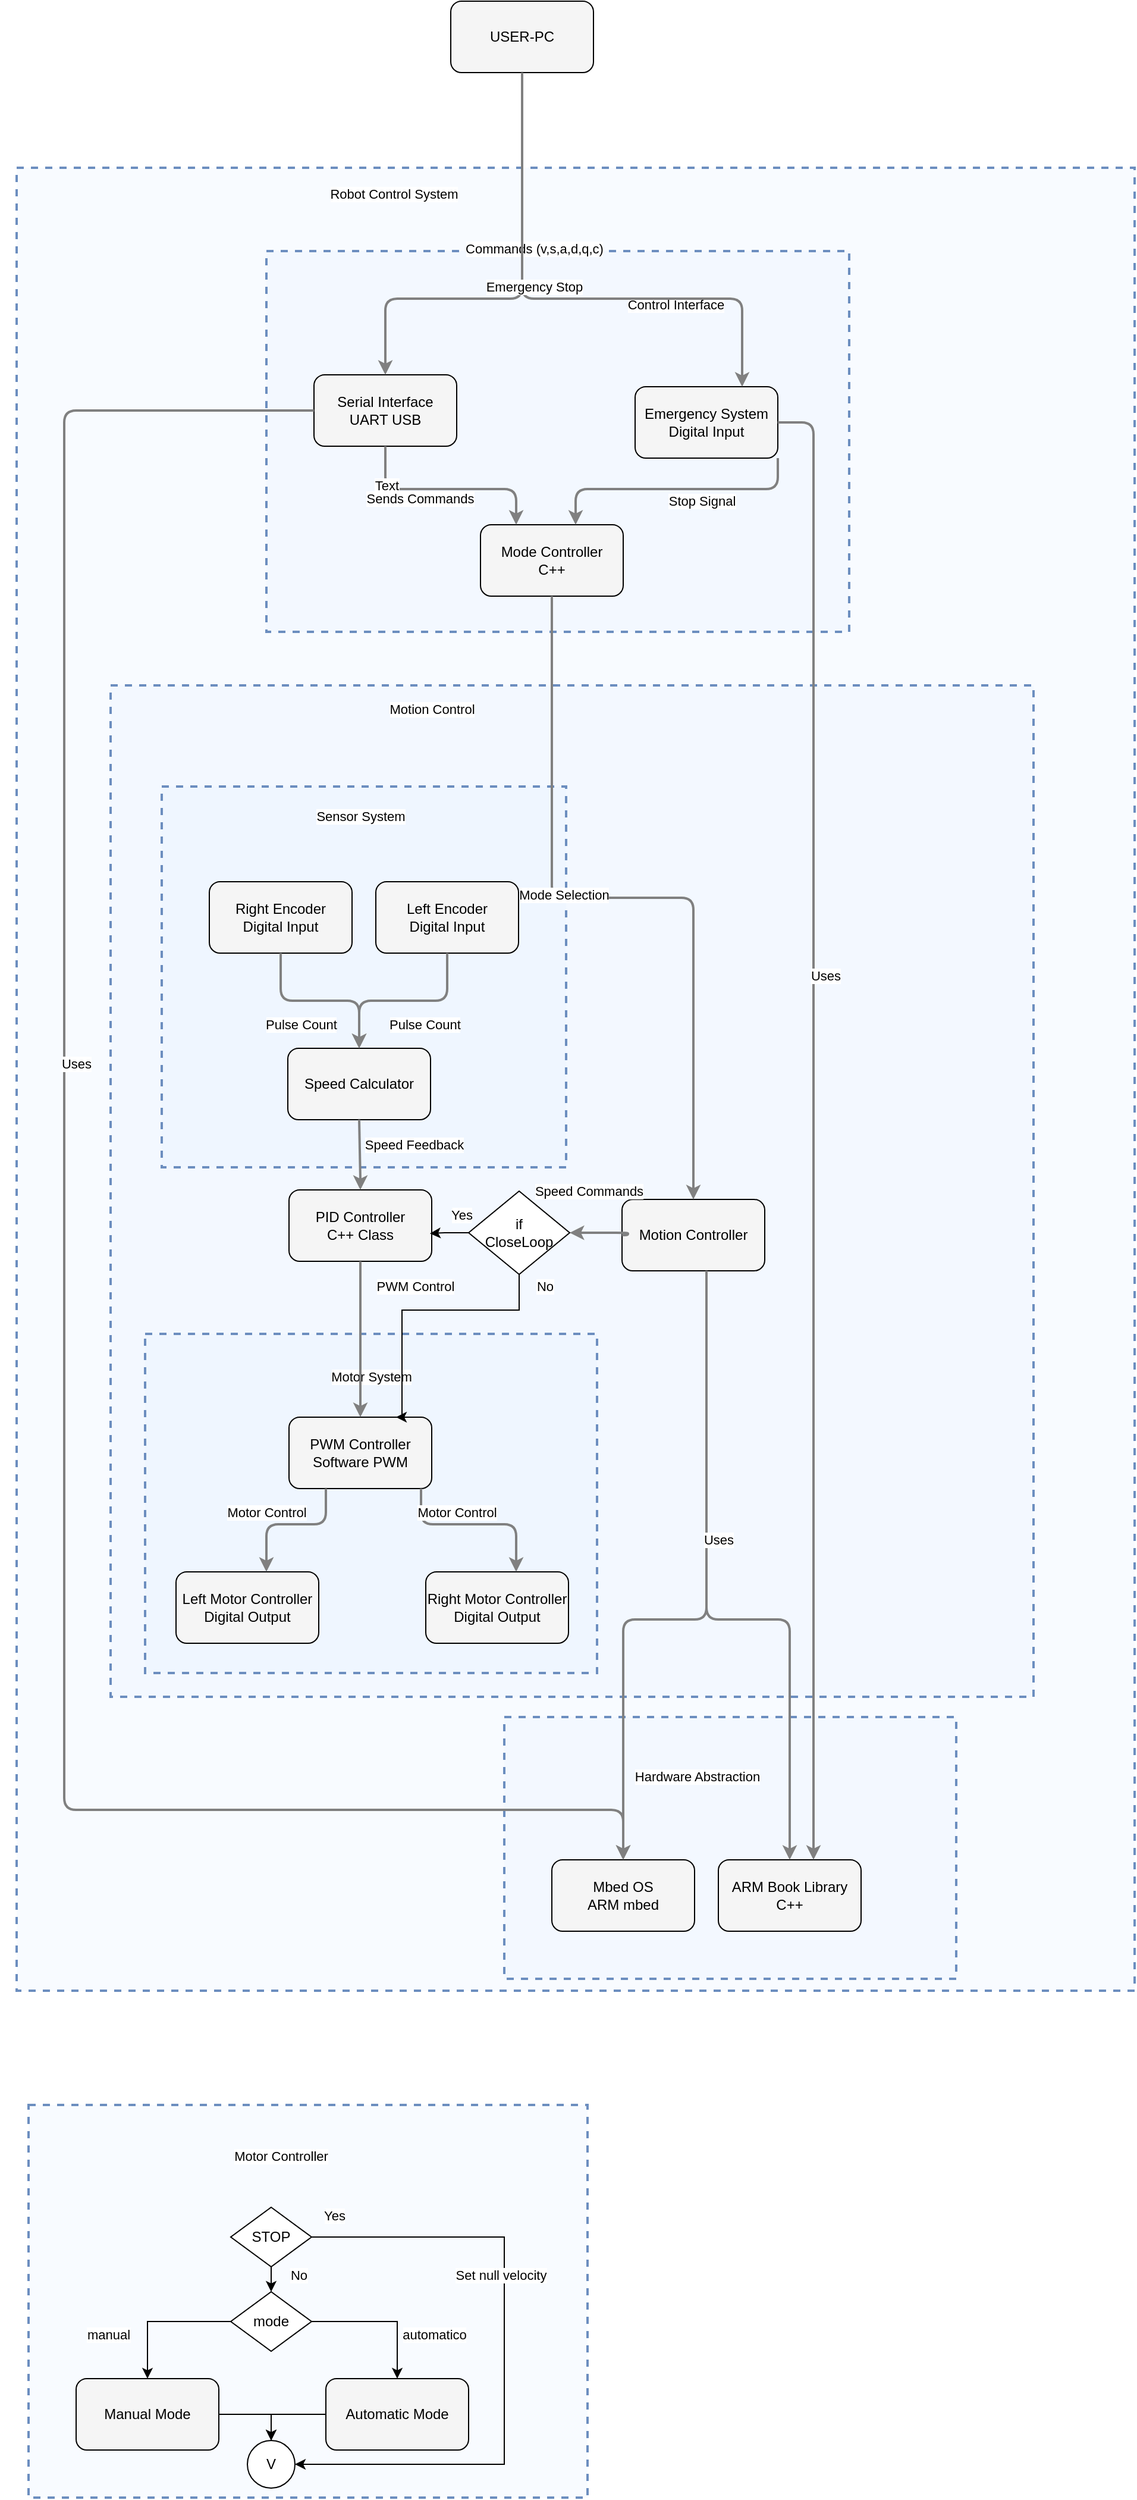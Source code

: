 <mxfile version="26.2.5">
  <diagram id="codeviz-diagram" name="System Diagram">
    <mxGraphModel dx="1924" dy="996" grid="1" gridSize="10" guides="1" tooltips="1" connect="1" arrows="1" fold="1" page="1" pageScale="1" pageWidth="1169" pageHeight="827" math="0" shadow="0">
      <root>
        <mxCell id="0" />
        <mxCell id="1" parent="0" />
        <mxCell id="subGraph5" value="" style="html=1;whiteSpace=wrap;container=1;fillColor=#dae8fc;strokeColor=#6c8ebf;dashed=1;fillOpacity=20;strokeWidth=2;containerType=none;recursiveResize=0;movable=1;resizable=1;autosize=0;dropTarget=0" parent="1" vertex="1">
          <mxGeometry x="100" y="200" width="940" height="1532" as="geometry" />
        </mxCell>
        <mxCell id="subGraph4" value="" style="html=1;whiteSpace=wrap;container=1;fillColor=#dae8fc;strokeColor=#6c8ebf;dashed=1;fillOpacity=20;strokeWidth=2;containerType=none;recursiveResize=0;movable=1;resizable=1;autosize=0;dropTarget=0" parent="subGraph5" vertex="1">
          <mxGeometry x="410" y="1302" width="380" height="220" as="geometry" />
        </mxCell>
        <mxCell id="MbedOS" value="Mbed OS&lt;br&gt;ARM mbed" style="rounded=1;whiteSpace=wrap;html=1;fillColor=#f5f5f5" parent="subGraph4" vertex="1">
          <mxGeometry x="40" y="120" width="120" height="60" as="geometry" />
        </mxCell>
        <mxCell id="ArmBookLib" value="ARM Book Library&lt;br&gt;C++" style="rounded=1;whiteSpace=wrap;html=1;fillColor=#f5f5f5" parent="subGraph4" vertex="1">
          <mxGeometry x="180" y="120" width="120" height="60" as="geometry" />
        </mxCell>
        <mxCell id="subGraph4_label" value="Hardware Abstraction" style="edgeLabel;html=1;align=center;verticalAlign=middle;resizable=0;labelBackgroundColor=white;spacing=5" parent="subGraph5" vertex="1">
          <mxGeometry x="420" y="1340" width="304" height="24" as="geometry" />
        </mxCell>
        <mxCell id="subGraph3" value="" style="html=1;whiteSpace=wrap;container=1;fillColor=#dae8fc;strokeColor=#6c8ebf;dashed=1;fillOpacity=20;strokeWidth=2;containerType=none;recursiveResize=0;movable=1;resizable=1;autosize=0;dropTarget=0" parent="subGraph5" vertex="1">
          <mxGeometry x="79" y="435" width="776" height="850" as="geometry" />
        </mxCell>
        <mxCell id="subGraph2" value="" style="html=1;whiteSpace=wrap;container=1;fillColor=#dae8fc;strokeColor=#6c8ebf;dashed=1;fillOpacity=20;strokeWidth=2;containerType=none;recursiveResize=0;movable=1;resizable=1;autosize=0;dropTarget=0" parent="subGraph3" vertex="1">
          <mxGeometry x="43" y="85" width="340" height="320" as="geometry" />
        </mxCell>
        <mxCell id="LeftEncoder" value="Left Encoder&lt;br&gt;Digital Input" style="rounded=1;whiteSpace=wrap;html=1;fillColor=#f5f5f5" parent="subGraph2" vertex="1">
          <mxGeometry x="180" y="80" width="120" height="60" as="geometry" />
        </mxCell>
        <mxCell id="RightEncoder" value="Right Encoder&lt;br&gt;Digital Input" style="rounded=1;whiteSpace=wrap;html=1;fillColor=#f5f5f5" parent="subGraph2" vertex="1">
          <mxGeometry x="40" y="80" width="120" height="60" as="geometry" />
        </mxCell>
        <mxCell id="SpeedCalculator" value="Speed Calculator" style="rounded=1;whiteSpace=wrap;html=1;fillColor=#f5f5f5" parent="subGraph2" vertex="1">
          <mxGeometry x="106" y="220" width="120" height="60" as="geometry" />
        </mxCell>
        <mxCell id="subGraph2_label" value="Sensor System" style="edgeLabel;html=1;align=center;verticalAlign=middle;resizable=0;labelBackgroundColor=white;spacing=5" parent="subGraph3" vertex="1">
          <mxGeometry x="58" y="98" width="304" height="24" as="geometry" />
        </mxCell>
        <mxCell id="subGraph1" value="" style="html=1;whiteSpace=wrap;container=1;fillColor=#dae8fc;strokeColor=#6c8ebf;dashed=1;fillOpacity=20;strokeWidth=2;containerType=none;recursiveResize=0;movable=1;resizable=1;autosize=0;dropTarget=0" parent="subGraph3" vertex="1">
          <mxGeometry x="29" y="545" width="380" height="285" as="geometry" />
        </mxCell>
        <mxCell id="LeftMotor" value="Left Motor Controller&lt;br&gt;Digital Output" style="rounded=1;whiteSpace=wrap;html=1;fillColor=#f5f5f5" parent="subGraph1" vertex="1">
          <mxGeometry x="26" y="200" width="120" height="60" as="geometry" />
        </mxCell>
        <mxCell id="RightMotor" value="Right Motor Controller&lt;br&gt;Digital Output" style="rounded=1;whiteSpace=wrap;html=1;fillColor=#f5f5f5" parent="subGraph1" vertex="1">
          <mxGeometry x="236" y="200" width="120" height="60" as="geometry" />
        </mxCell>
        <mxCell id="PWMController" value="PWM Controller&lt;br&gt;Software PWM" style="rounded=1;whiteSpace=wrap;html=1;fillColor=#f5f5f5" parent="subGraph1" vertex="1">
          <mxGeometry x="121" y="70" width="120" height="60" as="geometry" />
        </mxCell>
        <mxCell id="subGraph1_label" value="Motor System" style="edgeLabel;html=1;align=center;verticalAlign=middle;resizable=0;labelBackgroundColor=white;spacing=5" parent="subGraph3" vertex="1">
          <mxGeometry x="67" y="569" width="304" height="24" as="geometry" />
        </mxCell>
        <mxCell id="MotionController" value="Motion Controller" style="rounded=1;whiteSpace=wrap;html=1;fillColor=#f5f5f5" parent="subGraph3" vertex="1">
          <mxGeometry x="430" y="432" width="120" height="60" as="geometry" />
        </mxCell>
        <mxCell id="PIDController" value="PID Controller&lt;br&gt;C++ Class" style="rounded=1;whiteSpace=wrap;html=1;fillColor=#f5f5f5" parent="subGraph3" vertex="1">
          <mxGeometry x="150" y="424" width="120" height="60" as="geometry" />
        </mxCell>
        <mxCell id="subGraph3_label" value="Motion Control" style="edgeLabel;html=1;align=center;verticalAlign=middle;resizable=0;labelBackgroundColor=white;spacing=5" parent="subGraph5" vertex="1">
          <mxGeometry x="92" y="443" width="514" height="24" as="geometry" />
        </mxCell>
        <mxCell id="subGraph0" value="" style="html=1;whiteSpace=wrap;container=1;fillColor=#dae8fc;strokeColor=#6c8ebf;dashed=1;fillOpacity=20;strokeWidth=2;containerType=none;recursiveResize=0;movable=1;resizable=1;autosize=0;dropTarget=0" parent="subGraph5" vertex="1">
          <mxGeometry x="210" y="70" width="490" height="320" as="geometry" />
        </mxCell>
        <mxCell id="SerialInterface" value="Serial Interface&lt;br&gt;UART USB" style="rounded=1;whiteSpace=wrap;html=1;fillColor=#f5f5f5" parent="subGraph0" vertex="1">
          <mxGeometry x="40" y="104" width="120" height="60" as="geometry" />
        </mxCell>
        <mxCell id="ModeController" value="Mode Controller&lt;br&gt;C++" style="rounded=1;whiteSpace=wrap;html=1;fillColor=#f5f5f5" parent="subGraph0" vertex="1">
          <mxGeometry x="180" y="230" width="120" height="60" as="geometry" />
        </mxCell>
        <mxCell id="EmergencySystem" value="Emergency System&lt;br&gt;Digital Input" style="rounded=1;whiteSpace=wrap;html=1;fillColor=#f5f5f5" parent="subGraph0" vertex="1">
          <mxGeometry x="310" y="114" width="120" height="60" as="geometry" />
        </mxCell>
        <mxCell id="edge-L_SerialInterface_ModeController_2" style="edgeStyle=orthogonalEdgeStyle;rounded=1;orthogonalLoop=1;jettySize=auto;html=1;strokeColor=#808080;strokeWidth=2;jumpStyle=arc;jumpSize=10;spacing=15;labelBackgroundColor=white;labelBorderColor=none;entryX=0.25;entryY=0;entryDx=0;entryDy=0;" parent="subGraph0" source="SerialInterface" target="ModeController" edge="1">
          <mxGeometry relative="1" as="geometry">
            <Array as="points">
              <mxPoint x="100" y="200" />
              <mxPoint x="210" y="200" />
            </Array>
          </mxGeometry>
        </mxCell>
        <mxCell id="edge-L_SerialInterface_ModeController_2_label" value="Sends Commands" style="edgeLabel;html=1;align=center;verticalAlign=middle;resizable=0;points=[];" parent="edge-L_SerialInterface_ModeController_2" vertex="1" connectable="0">
          <mxGeometry x="-0.2" y="10" relative="1" as="geometry">
            <mxPoint x="-6" y="18" as="offset" />
          </mxGeometry>
        </mxCell>
        <mxCell id="_5bYIwwDhXVJAPGPrK21-2" value="Text" style="edgeLabel;html=1;align=center;verticalAlign=middle;resizable=0;points=[];" vertex="1" connectable="0" parent="edge-L_SerialInterface_ModeController_2">
          <mxGeometry x="-0.628" y="1" relative="1" as="geometry">
            <mxPoint as="offset" />
          </mxGeometry>
        </mxCell>
        <mxCell id="subGraph0_label" value="Control Interface" style="edgeLabel;html=1;align=center;verticalAlign=middle;resizable=0;labelBackgroundColor=white;spacing=5" parent="subGraph5" vertex="1">
          <mxGeometry x="402" y="103" width="304" height="24" as="geometry" />
        </mxCell>
        <mxCell id="subGraph5_label" value="Robot Control System" style="edgeLabel;html=1;align=center;verticalAlign=middle;resizable=0;labelBackgroundColor=white;spacing=5" parent="1" vertex="1">
          <mxGeometry x="86" y="210" width="662" height="24" as="geometry" />
        </mxCell>
        <mxCell id="User" value="USER-PC" style="rounded=1;whiteSpace=wrap;html=1;fillColor=#f5f5f5" parent="1" vertex="1">
          <mxGeometry x="465" y="60" width="120" height="60" as="geometry" />
        </mxCell>
        <mxCell id="edge-L_User_SerialInterface_0" style="edgeStyle=orthogonalEdgeStyle;rounded=1;orthogonalLoop=1;jettySize=auto;html=1;strokeColor=#808080;strokeWidth=2;jumpStyle=arc;jumpSize=10;spacing=15;labelBackgroundColor=white;labelBorderColor=none" parent="1" source="User" target="SerialInterface" edge="1">
          <mxGeometry relative="1" as="geometry">
            <Array as="points">
              <mxPoint x="525" y="310" />
              <mxPoint x="410" y="310" />
            </Array>
          </mxGeometry>
        </mxCell>
        <mxCell id="edge-L_User_SerialInterface_0_label" value="Commands (v,s,a,d,q,c)" style="edgeLabel;html=1;align=center;verticalAlign=middle;resizable=0;points=[];" parent="edge-L_User_SerialInterface_0" vertex="1" connectable="0">
          <mxGeometry x="-0.2" y="10" relative="1" as="geometry">
            <mxPoint as="offset" />
          </mxGeometry>
        </mxCell>
        <mxCell id="edge-L_User_EmergencySystem_1" style="edgeStyle=orthogonalEdgeStyle;rounded=1;orthogonalLoop=1;jettySize=auto;html=1;strokeColor=#808080;strokeWidth=2;jumpStyle=arc;jumpSize=10;spacing=15;labelBackgroundColor=white;labelBorderColor=none" parent="1" source="User" target="EmergencySystem" edge="1">
          <mxGeometry relative="1" as="geometry">
            <Array as="points">
              <mxPoint x="525" y="310" />
              <mxPoint x="710" y="310" />
            </Array>
          </mxGeometry>
        </mxCell>
        <mxCell id="edge-L_User_EmergencySystem_1_label" value="Emergency Stop" style="edgeLabel;html=1;align=center;verticalAlign=middle;resizable=0;points=[];" parent="edge-L_User_EmergencySystem_1" vertex="1" connectable="0">
          <mxGeometry x="-0.2" y="10" relative="1" as="geometry">
            <mxPoint as="offset" />
          </mxGeometry>
        </mxCell>
        <mxCell id="edge-L_EmergencySystem_ModeController_3" style="edgeStyle=orthogonalEdgeStyle;rounded=1;orthogonalLoop=1;jettySize=auto;html=1;strokeColor=#808080;strokeWidth=2;jumpStyle=arc;jumpSize=10;spacing=15;labelBackgroundColor=white;labelBorderColor=none" parent="1" source="EmergencySystem" target="ModeController" edge="1">
          <mxGeometry relative="1" as="geometry">
            <Array as="points">
              <mxPoint x="740" y="470" />
              <mxPoint x="570" y="470" />
            </Array>
          </mxGeometry>
        </mxCell>
        <mxCell id="edge-L_EmergencySystem_ModeController_3_label" value="Stop Signal" style="edgeLabel;html=1;align=center;verticalAlign=middle;resizable=0;points=[];" parent="edge-L_EmergencySystem_ModeController_3" vertex="1" connectable="0">
          <mxGeometry x="-0.2" y="10" relative="1" as="geometry">
            <mxPoint as="offset" />
          </mxGeometry>
        </mxCell>
        <mxCell id="edge-L_ModeController_MotionController_4" style="edgeStyle=orthogonalEdgeStyle;rounded=1;orthogonalLoop=1;jettySize=auto;html=1;strokeColor=#808080;strokeWidth=2;jumpStyle=arc;jumpSize=10;spacing=15;labelBackgroundColor=white;labelBorderColor=none" parent="1" source="ModeController" target="MotionController" edge="1">
          <mxGeometry relative="1" as="geometry" />
        </mxCell>
        <mxCell id="edge-L_ModeController_MotionController_4_label" value="Mode Selection" style="edgeLabel;html=1;align=center;verticalAlign=middle;resizable=0;points=[];" parent="edge-L_ModeController_MotionController_4" vertex="1" connectable="0">
          <mxGeometry x="-0.2" y="10" relative="1" as="geometry">
            <mxPoint as="offset" />
          </mxGeometry>
        </mxCell>
        <mxCell id="edge-L_MotionController_PIDController_5" style="edgeStyle=orthogonalEdgeStyle;rounded=1;orthogonalLoop=1;jettySize=auto;html=1;strokeColor=#808080;strokeWidth=2;jumpStyle=arc;jumpSize=10;spacing=15;labelBackgroundColor=white;labelBorderColor=none;entryX=1;entryY=0.5;entryDx=0;entryDy=0;exitX=0;exitY=0.5;exitDx=0;exitDy=0;" parent="1" source="MotionController" target="_5bYIwwDhXVJAPGPrK21-4" edge="1">
          <mxGeometry relative="1" as="geometry">
            <Array as="points">
              <mxPoint x="614" y="1095" />
            </Array>
          </mxGeometry>
        </mxCell>
        <mxCell id="edge-L_MotionController_PIDController_5_label" value="Speed Commands" style="edgeLabel;html=1;align=center;verticalAlign=middle;resizable=0;points=[];" parent="edge-L_MotionController_PIDController_5" vertex="1" connectable="0">
          <mxGeometry x="-0.2" y="10" relative="1" as="geometry">
            <mxPoint x="-18" y="-45" as="offset" />
          </mxGeometry>
        </mxCell>
        <mxCell id="_5bYIwwDhXVJAPGPrK21-6" value="Yes" style="edgeLabel;html=1;align=center;verticalAlign=middle;resizable=0;points=[];" vertex="1" connectable="0" parent="edge-L_MotionController_PIDController_5">
          <mxGeometry x="-0.2" y="10" relative="1" as="geometry">
            <mxPoint x="-125" y="-25" as="offset" />
          </mxGeometry>
        </mxCell>
        <mxCell id="_5bYIwwDhXVJAPGPrK21-8" value="No" style="edgeLabel;html=1;align=center;verticalAlign=middle;resizable=0;points=[];" vertex="1" connectable="0" parent="edge-L_MotionController_PIDController_5">
          <mxGeometry x="-0.2" y="10" relative="1" as="geometry">
            <mxPoint x="-55" y="35" as="offset" />
          </mxGeometry>
        </mxCell>
        <mxCell id="edge-L_PIDController_PWMController_6" style="edgeStyle=orthogonalEdgeStyle;rounded=1;orthogonalLoop=1;jettySize=auto;html=1;strokeColor=#808080;strokeWidth=2;jumpStyle=arc;jumpSize=10;spacing=15;labelBackgroundColor=white;labelBorderColor=none" parent="1" source="PIDController" target="PWMController" edge="1">
          <mxGeometry relative="1" as="geometry" />
        </mxCell>
        <mxCell id="edge-L_PIDController_PWMController_6_label" value="PWM Control" style="edgeLabel;html=1;align=center;verticalAlign=middle;resizable=0;points=[];" parent="edge-L_PIDController_PWMController_6" vertex="1" connectable="0">
          <mxGeometry x="-0.2" y="10" relative="1" as="geometry">
            <mxPoint x="36" y="-32" as="offset" />
          </mxGeometry>
        </mxCell>
        <mxCell id="edge-L_PWMController_LeftMotor_7" style="edgeStyle=orthogonalEdgeStyle;rounded=1;orthogonalLoop=1;jettySize=auto;html=1;strokeColor=#808080;strokeWidth=2;jumpStyle=arc;jumpSize=10;spacing=15;labelBackgroundColor=white;labelBorderColor=none" parent="1" target="LeftMotor" edge="1">
          <mxGeometry relative="1" as="geometry">
            <mxPoint x="360" y="1310" as="sourcePoint" />
            <Array as="points">
              <mxPoint x="360" y="1340" />
              <mxPoint x="310" y="1340" />
            </Array>
          </mxGeometry>
        </mxCell>
        <mxCell id="edge-L_PWMController_LeftMotor_7_label" value="Motor Control" style="edgeLabel;html=1;align=center;verticalAlign=middle;resizable=0;points=[];" parent="edge-L_PWMController_LeftMotor_7" vertex="1" connectable="0">
          <mxGeometry x="-0.2" y="10" relative="1" as="geometry">
            <mxPoint x="-32" y="-20" as="offset" />
          </mxGeometry>
        </mxCell>
        <mxCell id="edge-L_PWMController_RightMotor_8" style="edgeStyle=orthogonalEdgeStyle;rounded=1;orthogonalLoop=1;jettySize=auto;html=1;strokeColor=#808080;strokeWidth=2;jumpStyle=arc;jumpSize=10;spacing=15;labelBackgroundColor=white;labelBorderColor=none" parent="1" source="PWMController" target="RightMotor" edge="1">
          <mxGeometry relative="1" as="geometry">
            <Array as="points">
              <mxPoint x="440" y="1340" />
              <mxPoint x="520" y="1340" />
            </Array>
          </mxGeometry>
        </mxCell>
        <mxCell id="edge-L_PWMController_RightMotor_8_label" value="Motor Control" style="edgeLabel;html=1;align=center;verticalAlign=middle;resizable=0;points=[];" parent="edge-L_PWMController_RightMotor_8" vertex="1" connectable="0">
          <mxGeometry x="-0.2" y="10" relative="1" as="geometry">
            <mxPoint as="offset" />
          </mxGeometry>
        </mxCell>
        <mxCell id="edge-L_LeftEncoder_SpeedCalculator_9" style="edgeStyle=orthogonalEdgeStyle;rounded=1;orthogonalLoop=1;jettySize=auto;html=1;strokeColor=#808080;strokeWidth=2;jumpStyle=arc;jumpSize=10;spacing=15;labelBackgroundColor=white;labelBorderColor=none" parent="1" source="LeftEncoder" target="SpeedCalculator" edge="1">
          <mxGeometry relative="1" as="geometry" />
        </mxCell>
        <mxCell id="edge-L_LeftEncoder_SpeedCalculator_9_label" value="Pulse Count" style="edgeLabel;html=1;align=center;verticalAlign=middle;resizable=0;points=[];" parent="edge-L_LeftEncoder_SpeedCalculator_9" vertex="1" connectable="0">
          <mxGeometry x="-0.2" y="10" relative="1" as="geometry">
            <mxPoint x="2" y="10" as="offset" />
          </mxGeometry>
        </mxCell>
        <mxCell id="edge-L_RightEncoder_SpeedCalculator_10" style="edgeStyle=orthogonalEdgeStyle;rounded=1;orthogonalLoop=1;jettySize=auto;html=1;strokeColor=#808080;strokeWidth=2;jumpStyle=arc;jumpSize=10;spacing=15;labelBackgroundColor=white;labelBorderColor=none" parent="1" source="RightEncoder" target="SpeedCalculator" edge="1">
          <mxGeometry relative="1" as="geometry" />
        </mxCell>
        <mxCell id="edge-L_RightEncoder_SpeedCalculator_10_label" value="Pulse Count" style="edgeLabel;html=1;align=center;verticalAlign=middle;resizable=0;points=[];" parent="edge-L_RightEncoder_SpeedCalculator_10" vertex="1" connectable="0">
          <mxGeometry x="-0.2" y="10" relative="1" as="geometry">
            <mxPoint x="-2" y="30" as="offset" />
          </mxGeometry>
        </mxCell>
        <mxCell id="edge-L_SpeedCalculator_PIDController_11" style="edgeStyle=orthogonalEdgeStyle;rounded=1;orthogonalLoop=1;jettySize=auto;html=1;strokeColor=#808080;strokeWidth=2;jumpStyle=arc;jumpSize=10;spacing=15;labelBackgroundColor=white;labelBorderColor=none" parent="1" source="SpeedCalculator" target="PIDController" edge="1">
          <mxGeometry relative="1" as="geometry" />
        </mxCell>
        <mxCell id="edge-L_SpeedCalculator_PIDController_11_label" value="Speed Feedback" style="edgeLabel;html=1;align=center;verticalAlign=middle;resizable=0;points=[];" parent="edge-L_SpeedCalculator_PIDController_11" vertex="1" connectable="0">
          <mxGeometry x="-0.2" y="10" relative="1" as="geometry">
            <mxPoint x="36" y="-3" as="offset" />
          </mxGeometry>
        </mxCell>
        <mxCell id="edge-L_MotionController_MbedOS_12" style="edgeStyle=orthogonalEdgeStyle;rounded=1;orthogonalLoop=1;jettySize=auto;html=1;strokeColor=#808080;strokeWidth=2;jumpStyle=arc;jumpSize=10;spacing=15;labelBackgroundColor=white;labelBorderColor=none" parent="1" source="MotionController" target="MbedOS" edge="1">
          <mxGeometry relative="1" as="geometry">
            <Array as="points">
              <mxPoint x="680" y="1420" />
              <mxPoint x="610" y="1420" />
            </Array>
          </mxGeometry>
        </mxCell>
        <mxCell id="edge-L_MotionController_MbedOS_12_label" value="Uses" style="edgeLabel;html=1;align=center;verticalAlign=middle;resizable=0;points=[];" parent="edge-L_MotionController_MbedOS_12" vertex="1" connectable="0">
          <mxGeometry x="-0.2" y="10" relative="1" as="geometry">
            <mxPoint as="offset" />
          </mxGeometry>
        </mxCell>
        <mxCell id="edge-L_SerialInterface_MbedOS_13" style="edgeStyle=orthogonalEdgeStyle;rounded=1;orthogonalLoop=1;jettySize=auto;html=1;strokeColor=#808080;strokeWidth=2;jumpStyle=arc;jumpSize=10;spacing=15;labelBackgroundColor=white;labelBorderColor=none" parent="1" source="SerialInterface" target="MbedOS" edge="1">
          <mxGeometry relative="1" as="geometry">
            <Array as="points">
              <mxPoint x="140" y="404" />
              <mxPoint x="140" y="1580" />
              <mxPoint x="610" y="1580" />
            </Array>
          </mxGeometry>
        </mxCell>
        <mxCell id="edge-L_SerialInterface_MbedOS_13_label" value="Uses" style="edgeLabel;html=1;align=center;verticalAlign=middle;resizable=0;points=[];" parent="edge-L_SerialInterface_MbedOS_13" vertex="1" connectable="0">
          <mxGeometry x="-0.2" y="10" relative="1" as="geometry">
            <mxPoint as="offset" />
          </mxGeometry>
        </mxCell>
        <mxCell id="edge-L_MotionController_ArmBookLib_14" style="edgeStyle=orthogonalEdgeStyle;rounded=1;orthogonalLoop=1;jettySize=auto;html=1;strokeColor=#808080;strokeWidth=2;jumpStyle=arc;jumpSize=10;spacing=15;labelBackgroundColor=white;labelBorderColor=none" parent="1" source="MotionController" target="ArmBookLib" edge="1">
          <mxGeometry relative="1" as="geometry">
            <Array as="points">
              <mxPoint x="680" y="1420" />
              <mxPoint x="750" y="1420" />
            </Array>
          </mxGeometry>
        </mxCell>
        <mxCell id="edge-L_MotionController_ArmBookLib_14_label" value="Uses" style="edgeLabel;html=1;align=center;verticalAlign=middle;resizable=0;points=[];" parent="edge-L_MotionController_ArmBookLib_14" vertex="1" connectable="0">
          <mxGeometry x="-0.2" y="10" relative="1" as="geometry">
            <mxPoint as="offset" />
          </mxGeometry>
        </mxCell>
        <mxCell id="edge-L_EmergencySystem_ArmBookLib_15" style="edgeStyle=orthogonalEdgeStyle;rounded=1;orthogonalLoop=1;jettySize=auto;html=1;strokeColor=#808080;strokeWidth=2;jumpStyle=arc;jumpSize=10;spacing=15;labelBackgroundColor=white;labelBorderColor=none" parent="1" source="EmergencySystem" target="ArmBookLib" edge="1">
          <mxGeometry relative="1" as="geometry">
            <Array as="points">
              <mxPoint x="770" y="1340" />
              <mxPoint x="770" y="1340" />
            </Array>
          </mxGeometry>
        </mxCell>
        <mxCell id="edge-L_EmergencySystem_ArmBookLib_15_label" value="Uses" style="edgeLabel;html=1;align=center;verticalAlign=middle;resizable=0;points=[];" parent="edge-L_EmergencySystem_ArmBookLib_15" vertex="1" connectable="0">
          <mxGeometry x="-0.2" y="10" relative="1" as="geometry">
            <mxPoint as="offset" />
          </mxGeometry>
        </mxCell>
        <mxCell id="_5bYIwwDhXVJAPGPrK21-5" value="" style="edgeStyle=orthogonalEdgeStyle;rounded=0;orthogonalLoop=1;jettySize=auto;html=1;entryX=0.987;entryY=0.61;entryDx=0;entryDy=0;entryPerimeter=0;" edge="1" parent="1" source="_5bYIwwDhXVJAPGPrK21-4" target="PIDController">
          <mxGeometry relative="1" as="geometry" />
        </mxCell>
        <mxCell id="_5bYIwwDhXVJAPGPrK21-7" style="edgeStyle=orthogonalEdgeStyle;rounded=0;orthogonalLoop=1;jettySize=auto;html=1;entryX=0.75;entryY=0;entryDx=0;entryDy=0;" edge="1" parent="1" source="_5bYIwwDhXVJAPGPrK21-4" target="PWMController">
          <mxGeometry relative="1" as="geometry">
            <Array as="points">
              <mxPoint x="522" y="1160" />
              <mxPoint x="424" y="1160" />
            </Array>
          </mxGeometry>
        </mxCell>
        <mxCell id="_5bYIwwDhXVJAPGPrK21-4" value="if&lt;div&gt;CloseLoop&lt;/div&gt;" style="rhombus;whiteSpace=wrap;html=1;" vertex="1" parent="1">
          <mxGeometry x="480" y="1060" width="85" height="70" as="geometry" />
        </mxCell>
        <mxCell id="_5bYIwwDhXVJAPGPrK21-9" value="" style="html=1;whiteSpace=wrap;container=1;fillColor=#dae8fc;strokeColor=#6c8ebf;dashed=1;fillOpacity=20;strokeWidth=2;containerType=none;recursiveResize=0;movable=1;resizable=1;autosize=0;dropTarget=0" vertex="1" parent="1">
          <mxGeometry x="110" y="1828" width="470" height="330" as="geometry" />
        </mxCell>
        <mxCell id="_5bYIwwDhXVJAPGPrK21-10" value="Manual Mode" style="rounded=1;whiteSpace=wrap;html=1;fillColor=#f5f5f5" vertex="1" parent="_5bYIwwDhXVJAPGPrK21-9">
          <mxGeometry x="40" y="230" width="120" height="60" as="geometry" />
        </mxCell>
        <mxCell id="_5bYIwwDhXVJAPGPrK21-11" value="Automatic Mode" style="rounded=1;whiteSpace=wrap;html=1;fillColor=#f5f5f5" vertex="1" parent="_5bYIwwDhXVJAPGPrK21-9">
          <mxGeometry x="250" y="230" width="120" height="60" as="geometry" />
        </mxCell>
        <mxCell id="_5bYIwwDhXVJAPGPrK21-12" value="Motor Controller" style="edgeLabel;html=1;align=center;verticalAlign=middle;resizable=0;labelBackgroundColor=white;spacing=5" vertex="1" parent="1">
          <mxGeometry x="170" y="1859" width="304" height="24" as="geometry" />
        </mxCell>
        <mxCell id="_5bYIwwDhXVJAPGPrK21-26" style="edgeStyle=orthogonalEdgeStyle;rounded=0;orthogonalLoop=1;jettySize=auto;html=1;entryX=0.5;entryY=0;entryDx=0;entryDy=0;" edge="1" parent="1" source="_5bYIwwDhXVJAPGPrK21-13" target="_5bYIwwDhXVJAPGPrK21-10">
          <mxGeometry relative="1" as="geometry" />
        </mxCell>
        <mxCell id="_5bYIwwDhXVJAPGPrK21-27" style="edgeStyle=orthogonalEdgeStyle;rounded=0;orthogonalLoop=1;jettySize=auto;html=1;entryX=0.5;entryY=0;entryDx=0;entryDy=0;" edge="1" parent="1" source="_5bYIwwDhXVJAPGPrK21-13" target="_5bYIwwDhXVJAPGPrK21-11">
          <mxGeometry relative="1" as="geometry" />
        </mxCell>
        <mxCell id="_5bYIwwDhXVJAPGPrK21-13" value="mode" style="rhombus;whiteSpace=wrap;html=1;" vertex="1" parent="1">
          <mxGeometry x="280" y="1985" width="68" height="50" as="geometry" />
        </mxCell>
        <mxCell id="_5bYIwwDhXVJAPGPrK21-22" value="manual" style="edgeLabel;html=1;align=center;verticalAlign=middle;resizable=0;points=[];" vertex="1" connectable="0" parent="1">
          <mxGeometry x="200.002" y="1999.997" as="geometry">
            <mxPoint x="-23" y="21" as="offset" />
          </mxGeometry>
        </mxCell>
        <mxCell id="_5bYIwwDhXVJAPGPrK21-23" value="automatico" style="edgeLabel;html=1;align=center;verticalAlign=middle;resizable=0;points=[];" vertex="1" connectable="0" parent="1">
          <mxGeometry x="474.002" y="1999.997" as="geometry">
            <mxPoint x="-23" y="21" as="offset" />
          </mxGeometry>
        </mxCell>
        <mxCell id="_5bYIwwDhXVJAPGPrK21-31" style="edgeStyle=orthogonalEdgeStyle;rounded=0;orthogonalLoop=1;jettySize=auto;html=1;entryX=1;entryY=0.5;entryDx=0;entryDy=0;" edge="1" parent="1" source="_5bYIwwDhXVJAPGPrK21-24" target="_5bYIwwDhXVJAPGPrK21-28">
          <mxGeometry relative="1" as="geometry">
            <Array as="points">
              <mxPoint x="510" y="1939" />
              <mxPoint x="510" y="2130" />
            </Array>
          </mxGeometry>
        </mxCell>
        <mxCell id="_5bYIwwDhXVJAPGPrK21-32" value="" style="edgeStyle=orthogonalEdgeStyle;rounded=0;orthogonalLoop=1;jettySize=auto;html=1;" edge="1" parent="1" source="_5bYIwwDhXVJAPGPrK21-24" target="_5bYIwwDhXVJAPGPrK21-13">
          <mxGeometry relative="1" as="geometry" />
        </mxCell>
        <mxCell id="_5bYIwwDhXVJAPGPrK21-24" value="STOP" style="rhombus;whiteSpace=wrap;html=1;" vertex="1" parent="1">
          <mxGeometry x="280" y="1914" width="68" height="50" as="geometry" />
        </mxCell>
        <mxCell id="_5bYIwwDhXVJAPGPrK21-28" value="V" style="ellipse;whiteSpace=wrap;html=1;" vertex="1" parent="1">
          <mxGeometry x="294" y="2110" width="40" height="40" as="geometry" />
        </mxCell>
        <mxCell id="_5bYIwwDhXVJAPGPrK21-29" style="edgeStyle=orthogonalEdgeStyle;rounded=0;orthogonalLoop=1;jettySize=auto;html=1;entryX=0.5;entryY=0;entryDx=0;entryDy=0;" edge="1" parent="1" source="_5bYIwwDhXVJAPGPrK21-11" target="_5bYIwwDhXVJAPGPrK21-28">
          <mxGeometry relative="1" as="geometry" />
        </mxCell>
        <mxCell id="_5bYIwwDhXVJAPGPrK21-30" style="edgeStyle=orthogonalEdgeStyle;rounded=0;orthogonalLoop=1;jettySize=auto;html=1;entryX=0.5;entryY=0;entryDx=0;entryDy=0;" edge="1" parent="1" source="_5bYIwwDhXVJAPGPrK21-10" target="_5bYIwwDhXVJAPGPrK21-28">
          <mxGeometry relative="1" as="geometry" />
        </mxCell>
        <mxCell id="_5bYIwwDhXVJAPGPrK21-33" value="No" style="edgeLabel;html=1;align=center;verticalAlign=middle;resizable=0;points=[];" vertex="1" connectable="0" parent="1">
          <mxGeometry x="360.002" y="1949.997" as="geometry">
            <mxPoint x="-23" y="21" as="offset" />
          </mxGeometry>
        </mxCell>
        <mxCell id="_5bYIwwDhXVJAPGPrK21-34" value="Yes" style="edgeLabel;html=1;align=center;verticalAlign=middle;resizable=0;points=[];" vertex="1" connectable="0" parent="1">
          <mxGeometry x="390.002" y="1899.997" as="geometry">
            <mxPoint x="-23" y="21" as="offset" />
          </mxGeometry>
        </mxCell>
        <mxCell id="_5bYIwwDhXVJAPGPrK21-35" value="Set null velocity" style="edgeLabel;html=1;align=center;verticalAlign=middle;resizable=0;points=[];" vertex="1" connectable="0" parent="1">
          <mxGeometry x="530.002" y="1949.997" as="geometry">
            <mxPoint x="-23" y="21" as="offset" />
          </mxGeometry>
        </mxCell>
      </root>
    </mxGraphModel>
  </diagram>
</mxfile>
